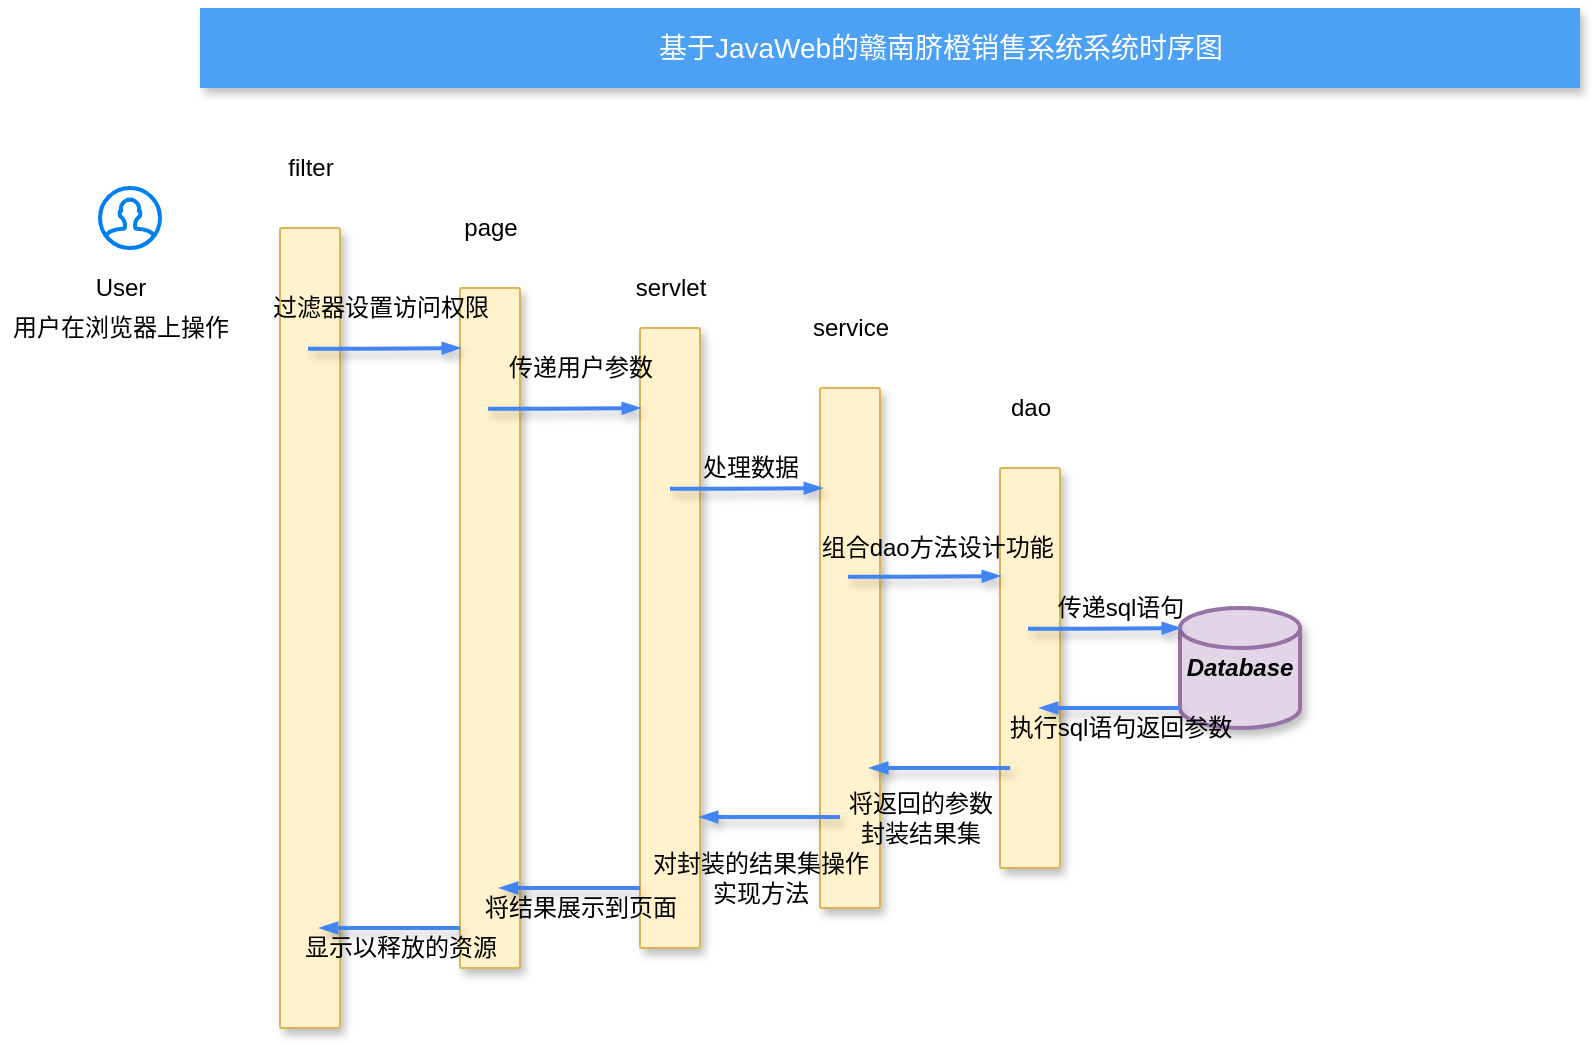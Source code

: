 <mxfile version="18.0.1" type="github">
  <diagram id="f106602c-feb2-e66a-4537-3a34d633f6aa" name="Page-1">
    <mxGraphModel dx="1038" dy="585" grid="1" gridSize="10" guides="1" tooltips="1" connect="1" arrows="1" fold="1" page="1" pageScale="1" pageWidth="1169" pageHeight="827" background="none" math="0" shadow="0">
      <root>
        <mxCell id="0" />
        <mxCell id="1" parent="0" />
        <mxCell id="2" value="基于JavaWeb的赣南脐橙销售系统系统时序图" style="fillColor=#4DA1F5;strokeColor=none;shadow=1;gradientColor=none;fontSize=14;align=center;spacingLeft=50;fontColor=#ffffff;html=1;" parent="1" vertex="1">
          <mxGeometry x="180" y="130" width="690" height="40" as="geometry" />
        </mxCell>
        <mxCell id="cE-8sUnAetWOqJeMk8Qu-28" value="" style="sketch=0;points=[[0,0,0],[0.25,0,0],[0.5,0,0],[0.75,0,0],[1,0,0],[1,0.25,0],[1,0.5,0],[1,0.75,0],[1,1,0],[0.75,1,0],[0.5,1,0],[0.25,1,0],[0,1,0],[0,0.75,0],[0,0.5,0],[0,0.25,0]];rounded=1;absoluteArcSize=1;arcSize=2;html=1;strokeColor=#d6b656;shadow=1;dashed=0;fontSize=12;align=left;verticalAlign=top;spacing=10;spacingTop=-4;fillColor=#fff2cc;imageAspect=1;" vertex="1" parent="1">
          <mxGeometry x="220" y="240" width="30" height="400" as="geometry" />
        </mxCell>
        <mxCell id="cE-8sUnAetWOqJeMk8Qu-30" value="" style="sketch=0;points=[[0,0,0],[0.25,0,0],[0.5,0,0],[0.75,0,0],[1,0,0],[1,0.25,0],[1,0.5,0],[1,0.75,0],[1,1,0],[0.75,1,0],[0.5,1,0],[0.25,1,0],[0,1,0],[0,0.75,0],[0,0.5,0],[0,0.25,0]];rounded=1;absoluteArcSize=1;arcSize=2;html=1;strokeColor=#d6b656;shadow=1;dashed=0;fontSize=12;align=left;verticalAlign=top;spacing=10;spacingTop=-4;fillColor=#fff2cc;imageAspect=1;" vertex="1" parent="1">
          <mxGeometry x="310" y="270" width="30" height="340" as="geometry" />
        </mxCell>
        <mxCell id="cE-8sUnAetWOqJeMk8Qu-31" value="" style="sketch=0;points=[[0,0,0],[0.25,0,0],[0.5,0,0],[0.75,0,0],[1,0,0],[1,0.25,0],[1,0.5,0],[1,0.75,0],[1,1,0],[0.75,1,0],[0.5,1,0],[0.25,1,0],[0,1,0],[0,0.75,0],[0,0.5,0],[0,0.25,0]];rounded=1;absoluteArcSize=1;arcSize=2;html=1;strokeColor=#d6b656;shadow=1;dashed=0;fontSize=12;align=left;verticalAlign=top;spacing=10;spacingTop=-4;fillColor=#fff2cc;imageAspect=1;" vertex="1" parent="1">
          <mxGeometry x="400" y="290" width="30" height="310" as="geometry" />
        </mxCell>
        <mxCell id="cE-8sUnAetWOqJeMk8Qu-32" value="" style="sketch=0;points=[[0,0,0],[0.25,0,0],[0.5,0,0],[0.75,0,0],[1,0,0],[1,0.25,0],[1,0.5,0],[1,0.75,0],[1,1,0],[0.75,1,0],[0.5,1,0],[0.25,1,0],[0,1,0],[0,0.75,0],[0,0.5,0],[0,0.25,0]];rounded=1;absoluteArcSize=1;arcSize=2;html=1;strokeColor=#d6b656;shadow=1;dashed=0;fontSize=12;align=left;verticalAlign=top;spacing=10;spacingTop=-4;fillColor=#fff2cc;imageAspect=1;" vertex="1" parent="1">
          <mxGeometry x="490" y="320" width="30" height="260" as="geometry" />
        </mxCell>
        <mxCell id="cE-8sUnAetWOqJeMk8Qu-33" value="" style="sketch=0;points=[[0,0,0],[0.25,0,0],[0.5,0,0],[0.75,0,0],[1,0,0],[1,0.25,0],[1,0.5,0],[1,0.75,0],[1,1,0],[0.75,1,0],[0.5,1,0],[0.25,1,0],[0,1,0],[0,0.75,0],[0,0.5,0],[0,0.25,0]];rounded=1;absoluteArcSize=1;arcSize=2;html=1;strokeColor=#d6b656;shadow=1;dashed=0;fontSize=12;align=left;verticalAlign=top;spacing=10;spacingTop=-4;fillColor=#fff2cc;imageAspect=1;" vertex="1" parent="1">
          <mxGeometry x="580" y="360" width="30" height="200" as="geometry" />
        </mxCell>
        <mxCell id="cE-8sUnAetWOqJeMk8Qu-35" value="" style="html=1;verticalLabelPosition=bottom;align=center;labelBackgroundColor=#ffffff;verticalAlign=top;strokeWidth=2;strokeColor=#0080F0;shadow=0;dashed=0;shape=mxgraph.ios7.icons.user;fontStyle=0" vertex="1" parent="1">
          <mxGeometry x="130" y="220" width="30" height="30" as="geometry" />
        </mxCell>
        <mxCell id="cE-8sUnAetWOqJeMk8Qu-36" value="&lt;b&gt;&lt;i&gt;Database&lt;/i&gt;&lt;/b&gt;" style="strokeWidth=2;html=1;shape=mxgraph.flowchart.database;whiteSpace=wrap;fillColor=#e1d5e7;strokeColor=#9673a6;shadow=1;" vertex="1" parent="1">
          <mxGeometry x="670" y="430" width="60" height="60" as="geometry" />
        </mxCell>
        <mxCell id="cE-8sUnAetWOqJeMk8Qu-39" value="" style="edgeStyle=orthogonalEdgeStyle;fontSize=12;html=1;endArrow=blockThin;endFill=1;rounded=0;strokeWidth=2;endSize=4;startSize=4;dashed=0;strokeColor=#4284F3;entryX=-0.133;entryY=0.037;entryDx=0;entryDy=0;entryPerimeter=0;shadow=1;" edge="1" parent="1">
          <mxGeometry width="100" relative="1" as="geometry">
            <mxPoint x="233.99" y="300.42" as="sourcePoint" />
            <mxPoint x="310" y="300.0" as="targetPoint" />
            <Array as="points">
              <mxPoint x="263.99" y="300.42" />
            </Array>
          </mxGeometry>
        </mxCell>
        <mxCell id="cE-8sUnAetWOqJeMk8Qu-40" value="" style="edgeStyle=orthogonalEdgeStyle;fontSize=12;html=1;endArrow=blockThin;endFill=1;rounded=0;strokeWidth=2;endSize=4;startSize=4;dashed=0;strokeColor=#4284F3;entryX=-0.133;entryY=0.037;entryDx=0;entryDy=0;entryPerimeter=0;shadow=1;" edge="1" parent="1">
          <mxGeometry width="100" relative="1" as="geometry">
            <mxPoint x="323.99" y="330.42" as="sourcePoint" />
            <mxPoint x="400" y="330" as="targetPoint" />
            <Array as="points">
              <mxPoint x="353.99" y="330.42" />
            </Array>
          </mxGeometry>
        </mxCell>
        <mxCell id="cE-8sUnAetWOqJeMk8Qu-41" value="" style="edgeStyle=orthogonalEdgeStyle;fontSize=12;html=1;endArrow=blockThin;endFill=1;rounded=0;strokeWidth=2;endSize=4;startSize=4;dashed=0;strokeColor=#4284F3;entryX=-0.133;entryY=0.037;entryDx=0;entryDy=0;entryPerimeter=0;shadow=1;" edge="1" parent="1">
          <mxGeometry width="100" relative="1" as="geometry">
            <mxPoint x="415" y="370.42" as="sourcePoint" />
            <mxPoint x="491.01" y="370" as="targetPoint" />
            <Array as="points">
              <mxPoint x="445.0" y="370.42" />
            </Array>
          </mxGeometry>
        </mxCell>
        <mxCell id="cE-8sUnAetWOqJeMk8Qu-42" value="" style="edgeStyle=orthogonalEdgeStyle;fontSize=12;html=1;endArrow=blockThin;endFill=1;rounded=0;strokeWidth=2;endSize=4;startSize=4;dashed=0;strokeColor=#4284F3;entryX=-0.133;entryY=0.037;entryDx=0;entryDy=0;entryPerimeter=0;shadow=1;" edge="1" parent="1">
          <mxGeometry width="100" relative="1" as="geometry">
            <mxPoint x="503.99" y="414.42" as="sourcePoint" />
            <mxPoint x="580" y="414" as="targetPoint" />
            <Array as="points">
              <mxPoint x="533.99" y="414.42" />
            </Array>
          </mxGeometry>
        </mxCell>
        <mxCell id="cE-8sUnAetWOqJeMk8Qu-44" value="" style="edgeStyle=orthogonalEdgeStyle;fontSize=12;html=1;endArrow=blockThin;endFill=1;rounded=0;strokeWidth=2;endSize=4;startSize=4;dashed=0;strokeColor=#4284F3;entryX=-0.133;entryY=0.037;entryDx=0;entryDy=0;entryPerimeter=0;shadow=1;" edge="1" parent="1">
          <mxGeometry width="100" relative="1" as="geometry">
            <mxPoint x="593.99" y="440.42" as="sourcePoint" />
            <mxPoint x="670" y="440" as="targetPoint" />
            <Array as="points">
              <mxPoint x="623.99" y="440.42" />
            </Array>
          </mxGeometry>
        </mxCell>
        <mxCell id="cE-8sUnAetWOqJeMk8Qu-45" value="User" style="text;html=1;align=center;verticalAlign=middle;resizable=0;points=[];autosize=1;strokeColor=none;fillColor=none;" vertex="1" parent="1">
          <mxGeometry x="120" y="260" width="40" height="20" as="geometry" />
        </mxCell>
        <mxCell id="cE-8sUnAetWOqJeMk8Qu-46" value="filter" style="text;html=1;align=center;verticalAlign=middle;resizable=0;points=[];autosize=1;strokeColor=none;fillColor=none;shadow=1;" vertex="1" parent="1">
          <mxGeometry x="215" y="200" width="40" height="20" as="geometry" />
        </mxCell>
        <mxCell id="cE-8sUnAetWOqJeMk8Qu-47" value="page" style="text;html=1;align=center;verticalAlign=middle;resizable=0;points=[];autosize=1;strokeColor=none;fillColor=none;shadow=1;" vertex="1" parent="1">
          <mxGeometry x="305" y="230" width="40" height="20" as="geometry" />
        </mxCell>
        <mxCell id="cE-8sUnAetWOqJeMk8Qu-48" value="servlet" style="text;html=1;align=center;verticalAlign=middle;resizable=0;points=[];autosize=1;strokeColor=none;fillColor=none;shadow=1;" vertex="1" parent="1">
          <mxGeometry x="390" y="260" width="50" height="20" as="geometry" />
        </mxCell>
        <mxCell id="cE-8sUnAetWOqJeMk8Qu-49" value="service" style="text;html=1;align=center;verticalAlign=middle;resizable=0;points=[];autosize=1;strokeColor=none;fillColor=none;shadow=1;" vertex="1" parent="1">
          <mxGeometry x="480" y="280" width="50" height="20" as="geometry" />
        </mxCell>
        <mxCell id="cE-8sUnAetWOqJeMk8Qu-50" value="dao" style="text;html=1;align=center;verticalAlign=middle;resizable=0;points=[];autosize=1;strokeColor=none;fillColor=none;shadow=1;" vertex="1" parent="1">
          <mxGeometry x="575" y="320" width="40" height="20" as="geometry" />
        </mxCell>
        <mxCell id="cE-8sUnAetWOqJeMk8Qu-51" value="过滤器设置访问权限" style="text;html=1;align=center;verticalAlign=middle;resizable=0;points=[];autosize=1;strokeColor=none;fillColor=none;shadow=1;" vertex="1" parent="1">
          <mxGeometry x="210" y="270" width="120" height="20" as="geometry" />
        </mxCell>
        <mxCell id="cE-8sUnAetWOqJeMk8Qu-53" value="用户在浏览器上操作" style="text;html=1;align=center;verticalAlign=middle;resizable=0;points=[];autosize=1;strokeColor=none;fillColor=none;" vertex="1" parent="1">
          <mxGeometry x="80" y="280" width="120" height="20" as="geometry" />
        </mxCell>
        <mxCell id="cE-8sUnAetWOqJeMk8Qu-54" value="传递用户参数" style="text;html=1;align=center;verticalAlign=middle;resizable=0;points=[];autosize=1;strokeColor=none;fillColor=none;shadow=1;" vertex="1" parent="1">
          <mxGeometry x="325" y="300" width="90" height="20" as="geometry" />
        </mxCell>
        <mxCell id="cE-8sUnAetWOqJeMk8Qu-55" value="处理数据" style="text;html=1;align=center;verticalAlign=middle;resizable=0;points=[];autosize=1;strokeColor=none;fillColor=none;shadow=1;" vertex="1" parent="1">
          <mxGeometry x="425" y="350" width="60" height="20" as="geometry" />
        </mxCell>
        <mxCell id="cE-8sUnAetWOqJeMk8Qu-57" value="组合dao方法设计功能&amp;nbsp;" style="text;html=1;align=center;verticalAlign=middle;resizable=0;points=[];autosize=1;strokeColor=none;fillColor=none;shadow=1;" vertex="1" parent="1">
          <mxGeometry x="485" y="390" width="130" height="20" as="geometry" />
        </mxCell>
        <mxCell id="cE-8sUnAetWOqJeMk8Qu-61" value="传递sql语句" style="text;html=1;align=center;verticalAlign=middle;resizable=0;points=[];autosize=1;strokeColor=none;fillColor=none;shadow=1;" vertex="1" parent="1">
          <mxGeometry x="600" y="420" width="80" height="20" as="geometry" />
        </mxCell>
        <mxCell id="cE-8sUnAetWOqJeMk8Qu-63" value="" style="edgeStyle=orthogonalEdgeStyle;fontSize=12;html=1;endArrow=blockThin;endFill=1;rounded=0;strokeWidth=2;endSize=4;startSize=4;dashed=0;strokeColor=#4284F3;shadow=1;" edge="1" parent="1">
          <mxGeometry width="100" relative="1" as="geometry">
            <mxPoint x="670" y="480" as="sourcePoint" />
            <mxPoint x="600" y="480" as="targetPoint" />
            <Array as="points">
              <mxPoint x="650" y="480" />
              <mxPoint x="650" y="480" />
            </Array>
          </mxGeometry>
        </mxCell>
        <mxCell id="cE-8sUnAetWOqJeMk8Qu-65" value="执行sql语句返回参数" style="text;html=1;align=center;verticalAlign=middle;resizable=0;points=[];autosize=1;strokeColor=none;fillColor=none;shadow=1;" vertex="1" parent="1">
          <mxGeometry x="575" y="480" width="130" height="20" as="geometry" />
        </mxCell>
        <mxCell id="cE-8sUnAetWOqJeMk8Qu-68" value="" style="edgeStyle=orthogonalEdgeStyle;fontSize=12;html=1;endArrow=blockThin;endFill=1;rounded=0;strokeWidth=2;endSize=4;startSize=4;dashed=0;strokeColor=#4284F3;shadow=1;" edge="1" parent="1">
          <mxGeometry width="100" relative="1" as="geometry">
            <mxPoint x="500" y="534.5" as="sourcePoint" />
            <mxPoint x="430" y="534.5" as="targetPoint" />
            <Array as="points">
              <mxPoint x="480" y="534.5" />
              <mxPoint x="480" y="534.5" />
            </Array>
          </mxGeometry>
        </mxCell>
        <mxCell id="cE-8sUnAetWOqJeMk8Qu-69" value="" style="edgeStyle=orthogonalEdgeStyle;fontSize=12;html=1;endArrow=blockThin;endFill=1;rounded=0;strokeWidth=2;endSize=4;startSize=4;dashed=0;strokeColor=#4284F3;shadow=1;" edge="1" parent="1">
          <mxGeometry width="100" relative="1" as="geometry">
            <mxPoint x="400" y="570" as="sourcePoint" />
            <mxPoint x="330" y="570" as="targetPoint" />
            <Array as="points">
              <mxPoint x="380" y="570" />
              <mxPoint x="380" y="570" />
            </Array>
          </mxGeometry>
        </mxCell>
        <mxCell id="cE-8sUnAetWOqJeMk8Qu-70" value="" style="edgeStyle=orthogonalEdgeStyle;fontSize=12;html=1;endArrow=blockThin;endFill=1;rounded=0;strokeWidth=2;endSize=4;startSize=4;dashed=0;strokeColor=#4284F3;shadow=1;" edge="1" parent="1">
          <mxGeometry width="100" relative="1" as="geometry">
            <mxPoint x="310" y="590" as="sourcePoint" />
            <mxPoint x="240" y="590" as="targetPoint" />
            <Array as="points">
              <mxPoint x="280" y="590" />
              <mxPoint x="280" y="590" />
            </Array>
          </mxGeometry>
        </mxCell>
        <mxCell id="cE-8sUnAetWOqJeMk8Qu-72" value="将返回的参数&lt;br&gt;封装结果集" style="text;html=1;align=center;verticalAlign=middle;resizable=0;points=[];autosize=1;strokeColor=none;fillColor=none;shadow=1;" vertex="1" parent="1">
          <mxGeometry x="495" y="520" width="90" height="30" as="geometry" />
        </mxCell>
        <mxCell id="cE-8sUnAetWOqJeMk8Qu-73" value="对封装的结果集操作&lt;br&gt;实现方法" style="text;html=1;align=center;verticalAlign=middle;resizable=0;points=[];autosize=1;strokeColor=none;fillColor=none;shadow=1;" vertex="1" parent="1">
          <mxGeometry x="400" y="550" width="120" height="30" as="geometry" />
        </mxCell>
        <mxCell id="cE-8sUnAetWOqJeMk8Qu-74" value="" style="edgeStyle=orthogonalEdgeStyle;fontSize=12;html=1;endArrow=blockThin;endFill=1;rounded=0;strokeWidth=2;endSize=4;startSize=4;dashed=0;strokeColor=#4284F3;shadow=1;" edge="1" parent="1">
          <mxGeometry width="100" relative="1" as="geometry">
            <mxPoint x="585" y="510" as="sourcePoint" />
            <mxPoint x="515" y="510" as="targetPoint" />
            <Array as="points">
              <mxPoint x="565" y="510" />
              <mxPoint x="565" y="510" />
            </Array>
          </mxGeometry>
        </mxCell>
        <mxCell id="cE-8sUnAetWOqJeMk8Qu-75" value="将结果展示到页面" style="text;html=1;align=center;verticalAlign=middle;resizable=0;points=[];autosize=1;strokeColor=none;fillColor=none;shadow=1;" vertex="1" parent="1">
          <mxGeometry x="315" y="570" width="110" height="20" as="geometry" />
        </mxCell>
        <mxCell id="cE-8sUnAetWOqJeMk8Qu-76" value="显示以释放的资源" style="text;html=1;align=center;verticalAlign=middle;resizable=0;points=[];autosize=1;strokeColor=none;fillColor=none;shadow=1;" vertex="1" parent="1">
          <mxGeometry x="225" y="590" width="110" height="20" as="geometry" />
        </mxCell>
      </root>
    </mxGraphModel>
  </diagram>
</mxfile>
